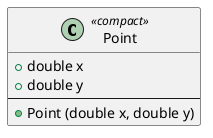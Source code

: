 /'
 '  UML include file for Point
 '/

@startuml
class Point <<compact>> {
    +double x
    +double y
    ----
    +Point (double x, double y)
}
@enduml

